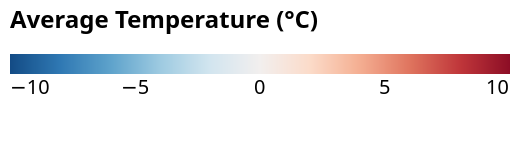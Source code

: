 {
  "$schema": "https://vega.github.io/schema/vega/v5.json",
  "description": "Calendar heatmap legend",
  "padding": 5,
  "signals": [{"name": "scheme", "value": "redblue"}],
  "scales": [
    {
      "name": "color",
      "type": "linear",
      "clamp": true,
      "range": {"scheme": {"signal": "scheme"}},
      "domain": [-10, 0, 10],
      "reverse": true
    }
  ],
  "legends": [
    {
      "fill": "color",
      "title": "Average Temperature (°C)",
      "titleFontSize": 12,
      "titlePadding": 10,
      "orient": "top",
      "type": "gradient",
      "direction": "horizontal",
      "gradientLength": 250,
      "gradientThickness": 10
    }
  ]
}